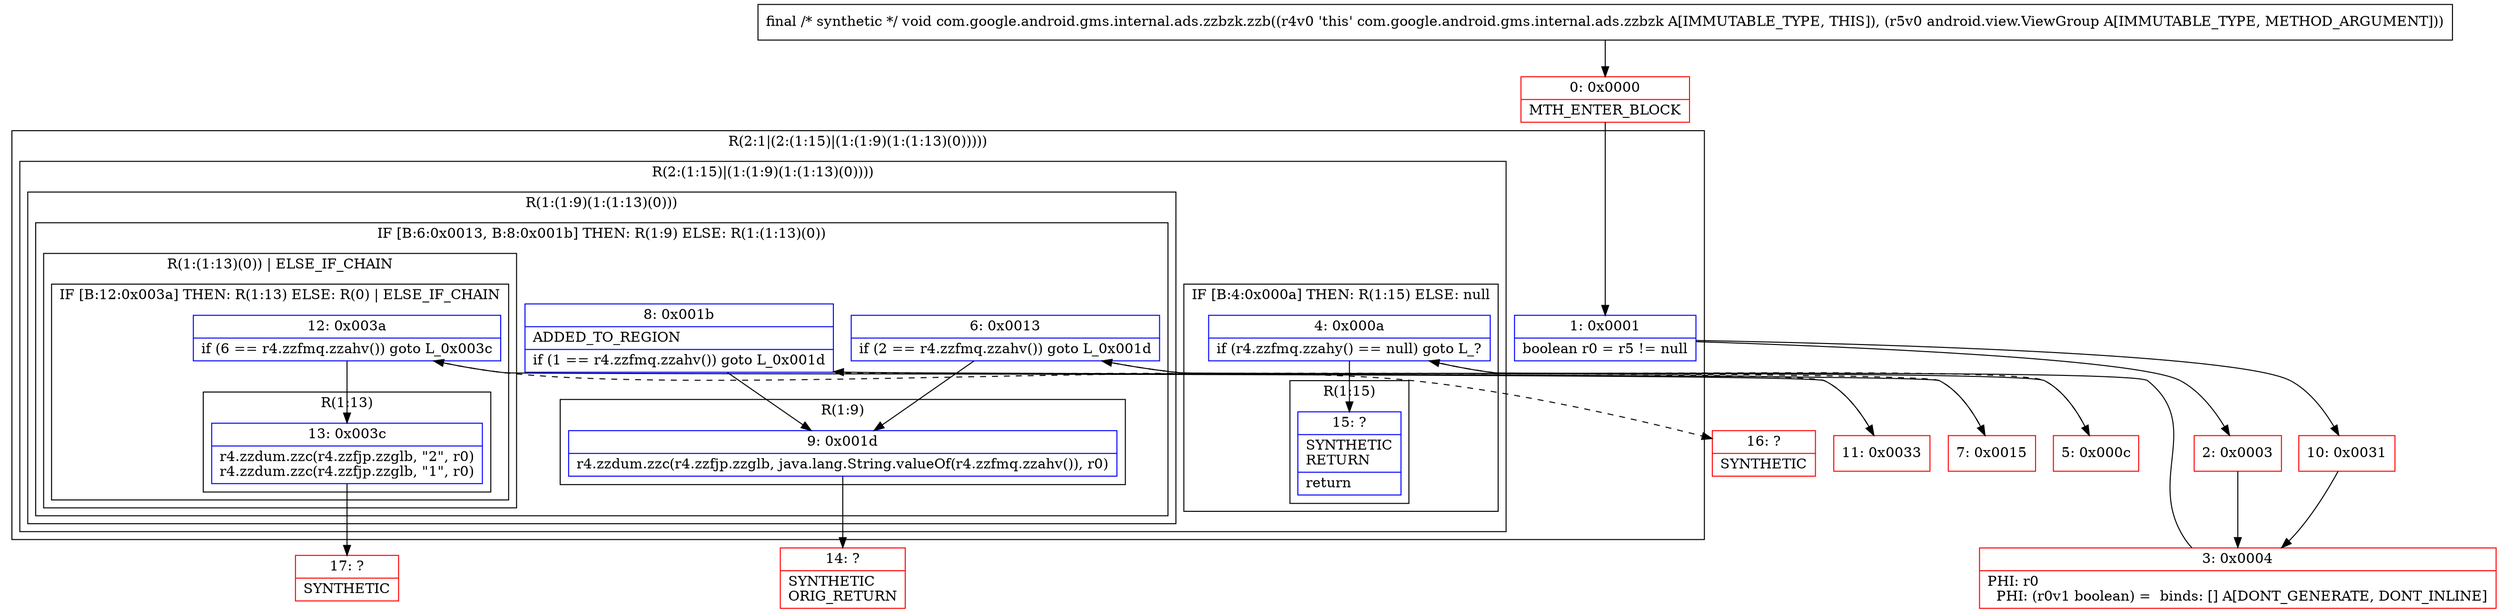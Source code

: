 digraph "CFG forcom.google.android.gms.internal.ads.zzbzk.zzb(Landroid\/view\/ViewGroup;)V" {
subgraph cluster_Region_786745536 {
label = "R(2:1|(2:(1:15)|(1:(1:9)(1:(1:13)(0)))))";
node [shape=record,color=blue];
Node_1 [shape=record,label="{1\:\ 0x0001|boolean r0 = r5 != null\l}"];
subgraph cluster_Region_2023111667 {
label = "R(2:(1:15)|(1:(1:9)(1:(1:13)(0))))";
node [shape=record,color=blue];
subgraph cluster_IfRegion_1160940456 {
label = "IF [B:4:0x000a] THEN: R(1:15) ELSE: null";
node [shape=record,color=blue];
Node_4 [shape=record,label="{4\:\ 0x000a|if (r4.zzfmq.zzahy() == null) goto L_?\l}"];
subgraph cluster_Region_900778931 {
label = "R(1:15)";
node [shape=record,color=blue];
Node_15 [shape=record,label="{15\:\ ?|SYNTHETIC\lRETURN\l|return\l}"];
}
}
subgraph cluster_Region_1094240833 {
label = "R(1:(1:9)(1:(1:13)(0)))";
node [shape=record,color=blue];
subgraph cluster_IfRegion_146290742 {
label = "IF [B:6:0x0013, B:8:0x001b] THEN: R(1:9) ELSE: R(1:(1:13)(0))";
node [shape=record,color=blue];
Node_6 [shape=record,label="{6\:\ 0x0013|if (2 == r4.zzfmq.zzahv()) goto L_0x001d\l}"];
Node_8 [shape=record,label="{8\:\ 0x001b|ADDED_TO_REGION\l|if (1 == r4.zzfmq.zzahv()) goto L_0x001d\l}"];
subgraph cluster_Region_1573742730 {
label = "R(1:9)";
node [shape=record,color=blue];
Node_9 [shape=record,label="{9\:\ 0x001d|r4.zzdum.zzc(r4.zzfjp.zzglb, java.lang.String.valueOf(r4.zzfmq.zzahv()), r0)\l}"];
}
subgraph cluster_Region_1493605698 {
label = "R(1:(1:13)(0)) | ELSE_IF_CHAIN\l";
node [shape=record,color=blue];
subgraph cluster_IfRegion_1784166530 {
label = "IF [B:12:0x003a] THEN: R(1:13) ELSE: R(0) | ELSE_IF_CHAIN\l";
node [shape=record,color=blue];
Node_12 [shape=record,label="{12\:\ 0x003a|if (6 == r4.zzfmq.zzahv()) goto L_0x003c\l}"];
subgraph cluster_Region_1081713545 {
label = "R(1:13)";
node [shape=record,color=blue];
Node_13 [shape=record,label="{13\:\ 0x003c|r4.zzdum.zzc(r4.zzfjp.zzglb, \"2\", r0)\lr4.zzdum.zzc(r4.zzfjp.zzglb, \"1\", r0)\l}"];
}
subgraph cluster_Region_1832230218 {
label = "R(0)";
node [shape=record,color=blue];
}
}
}
}
}
}
}
Node_0 [shape=record,color=red,label="{0\:\ 0x0000|MTH_ENTER_BLOCK\l}"];
Node_2 [shape=record,color=red,label="{2\:\ 0x0003}"];
Node_3 [shape=record,color=red,label="{3\:\ 0x0004|PHI: r0 \l  PHI: (r0v1 boolean) =  binds: [] A[DONT_GENERATE, DONT_INLINE]\l}"];
Node_5 [shape=record,color=red,label="{5\:\ 0x000c}"];
Node_7 [shape=record,color=red,label="{7\:\ 0x0015}"];
Node_10 [shape=record,color=red,label="{10\:\ 0x0031}"];
Node_11 [shape=record,color=red,label="{11\:\ 0x0033}"];
Node_14 [shape=record,color=red,label="{14\:\ ?|SYNTHETIC\lORIG_RETURN\l}"];
Node_16 [shape=record,color=red,label="{16\:\ ?|SYNTHETIC\l}"];
Node_17 [shape=record,color=red,label="{17\:\ ?|SYNTHETIC\l}"];
MethodNode[shape=record,label="{final \/* synthetic *\/ void com.google.android.gms.internal.ads.zzbzk.zzb((r4v0 'this' com.google.android.gms.internal.ads.zzbzk A[IMMUTABLE_TYPE, THIS]), (r5v0 android.view.ViewGroup A[IMMUTABLE_TYPE, METHOD_ARGUMENT])) }"];
MethodNode -> Node_0;
Node_1 -> Node_2;
Node_1 -> Node_10;
Node_4 -> Node_5[style=dashed];
Node_4 -> Node_15;
Node_6 -> Node_7[style=dashed];
Node_6 -> Node_9;
Node_8 -> Node_9;
Node_8 -> Node_11[style=dashed];
Node_9 -> Node_14;
Node_12 -> Node_13;
Node_12 -> Node_16[style=dashed];
Node_13 -> Node_17;
Node_0 -> Node_1;
Node_2 -> Node_3;
Node_3 -> Node_4;
Node_5 -> Node_6;
Node_7 -> Node_8;
Node_10 -> Node_3;
Node_11 -> Node_12;
}

